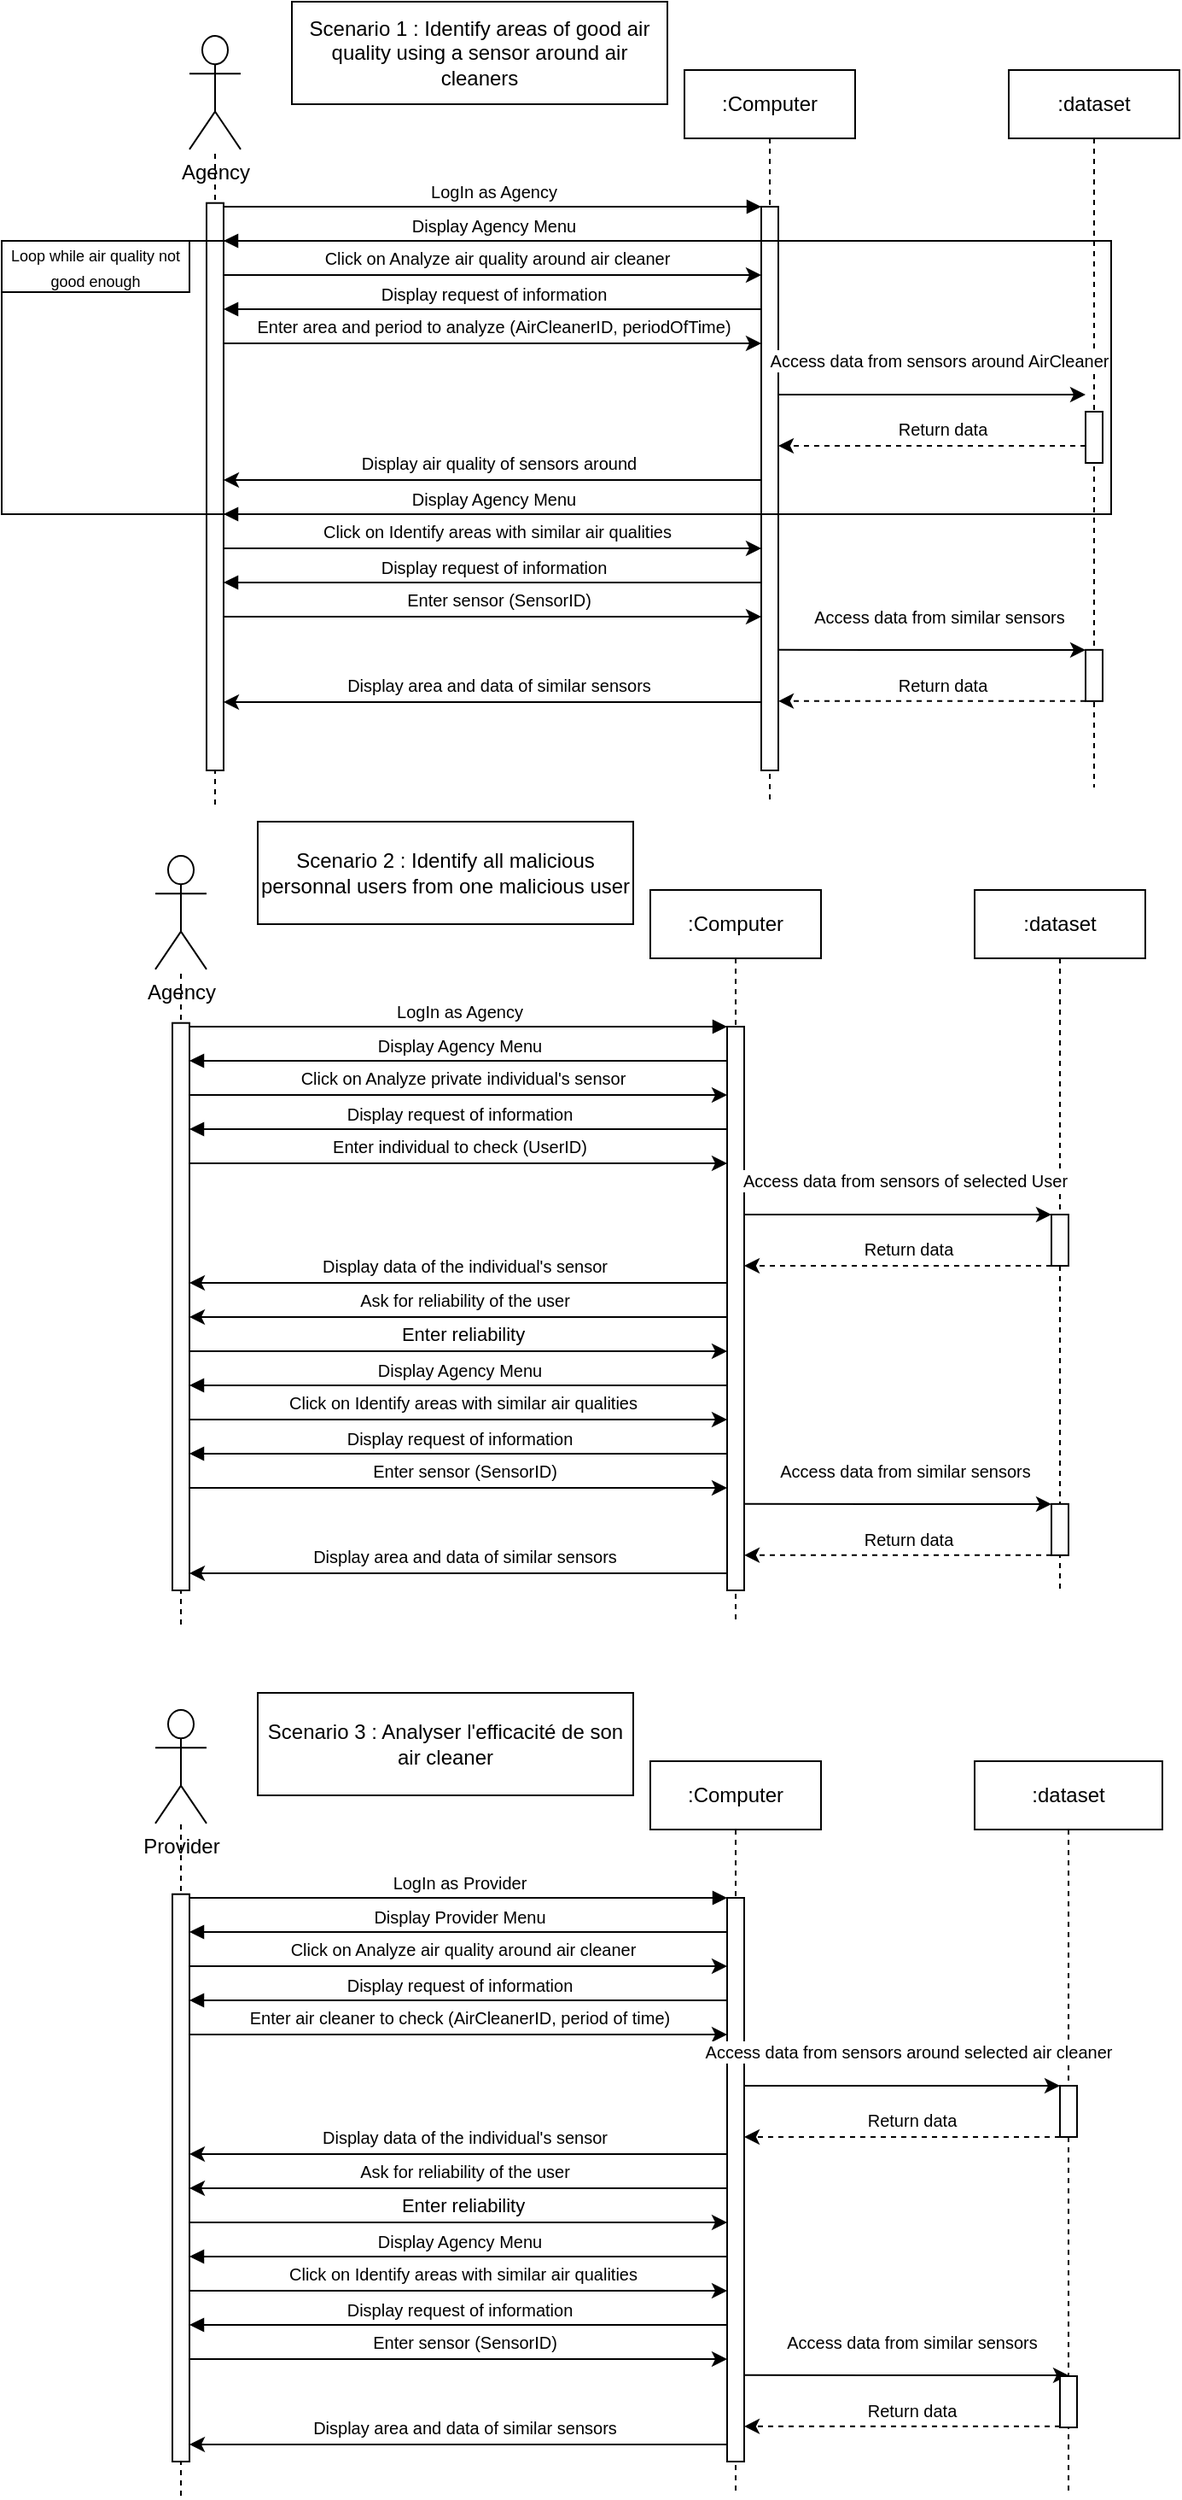 <mxfile version="24.3.1" type="github">
  <diagram name="Page-1" id="2YBvvXClWsGukQMizWep">
    <mxGraphModel dx="1912" dy="553" grid="1" gridSize="10" guides="1" tooltips="1" connect="1" arrows="1" fold="1" page="1" pageScale="1" pageWidth="850" pageHeight="1100" math="0" shadow="0">
      <root>
        <mxCell id="0" />
        <mxCell id="1" parent="0" />
        <mxCell id="aM9ryv3xv72pqoxQDRHE-5" value="&lt;div&gt;:Computer&lt;/div&gt;" style="shape=umlLifeline;perimeter=lifelinePerimeter;whiteSpace=wrap;html=1;container=0;dropTarget=0;collapsible=0;recursiveResize=0;outlineConnect=0;portConstraint=eastwest;newEdgeStyle={&quot;edgeStyle&quot;:&quot;elbowEdgeStyle&quot;,&quot;elbow&quot;:&quot;vertical&quot;,&quot;curved&quot;:0,&quot;rounded&quot;:0};" parent="1" vertex="1">
          <mxGeometry x="220" y="40" width="100" height="430" as="geometry" />
        </mxCell>
        <mxCell id="aM9ryv3xv72pqoxQDRHE-6" value="" style="html=1;points=[];perimeter=orthogonalPerimeter;outlineConnect=0;targetShapes=umlLifeline;portConstraint=eastwest;newEdgeStyle={&quot;edgeStyle&quot;:&quot;elbowEdgeStyle&quot;,&quot;elbow&quot;:&quot;vertical&quot;,&quot;curved&quot;:0,&quot;rounded&quot;:0};" parent="aM9ryv3xv72pqoxQDRHE-5" vertex="1">
          <mxGeometry x="45" y="80" width="10" height="330" as="geometry" />
        </mxCell>
        <mxCell id="aM9ryv3xv72pqoxQDRHE-7" value="&lt;font style=&quot;font-size: 10px;&quot;&gt;LogIn as Agency&lt;/font&gt;" style="html=1;verticalAlign=bottom;endArrow=block;edgeStyle=elbowEdgeStyle;elbow=vertical;curved=0;rounded=0;" parent="1" source="aM9ryv3xv72pqoxQDRHE-2" target="aM9ryv3xv72pqoxQDRHE-6" edge="1">
          <mxGeometry relative="1" as="geometry">
            <mxPoint x="195" y="130" as="sourcePoint" />
            <Array as="points">
              <mxPoint x="180" y="120" />
            </Array>
          </mxGeometry>
        </mxCell>
        <mxCell id="aM9ryv3xv72pqoxQDRHE-9" value="&lt;font style=&quot;font-size: 10px;&quot;&gt;Display Agency Menu&lt;/font&gt;" style="html=1;verticalAlign=bottom;endArrow=block;edgeStyle=elbowEdgeStyle;elbow=vertical;curved=0;rounded=0;" parent="1" source="aM9ryv3xv72pqoxQDRHE-6" target="aM9ryv3xv72pqoxQDRHE-2" edge="1">
          <mxGeometry relative="1" as="geometry">
            <mxPoint x="175" y="160" as="sourcePoint" />
            <Array as="points">
              <mxPoint x="60" y="140" />
              <mxPoint x="190" y="160" />
            </Array>
            <mxPoint x="-40" y="160.0" as="targetPoint" />
          </mxGeometry>
        </mxCell>
        <mxCell id="IGTpVywdScjhedYOJICQ-6" value="" style="endArrow=none;dashed=1;html=1;rounded=0;" edge="1" parent="1" target="IGTpVywdScjhedYOJICQ-1">
          <mxGeometry width="50" height="50" relative="1" as="geometry">
            <mxPoint x="-55" y="470" as="sourcePoint" />
            <mxPoint x="-60" y="100" as="targetPoint" />
          </mxGeometry>
        </mxCell>
        <mxCell id="IGTpVywdScjhedYOJICQ-5" value="" style="group" vertex="1" connectable="0" parent="1">
          <mxGeometry x="-70" width="540" height="450" as="geometry" />
        </mxCell>
        <mxCell id="IGTpVywdScjhedYOJICQ-1" value="&lt;div&gt;Agency&lt;/div&gt;&lt;div&gt;&lt;br&gt;&lt;/div&gt;" style="shape=umlActor;verticalLabelPosition=bottom;verticalAlign=top;html=1;outlineConnect=0;" vertex="1" parent="IGTpVywdScjhedYOJICQ-5">
          <mxGeometry y="20" width="30" height="66.43" as="geometry" />
        </mxCell>
        <mxCell id="aM9ryv3xv72pqoxQDRHE-2" value="" style="html=1;points=[];perimeter=orthogonalPerimeter;outlineConnect=0;targetShapes=umlLifeline;portConstraint=eastwest;newEdgeStyle={&quot;edgeStyle&quot;:&quot;elbowEdgeStyle&quot;,&quot;elbow&quot;:&quot;vertical&quot;,&quot;curved&quot;:0,&quot;rounded&quot;:0};" parent="IGTpVywdScjhedYOJICQ-5" vertex="1">
          <mxGeometry x="10" y="117.857" width="10" height="332.143" as="geometry" />
        </mxCell>
        <mxCell id="IGTpVywdScjhedYOJICQ-55" value="" style="rounded=0;whiteSpace=wrap;html=1;fillColor=none;" vertex="1" parent="IGTpVywdScjhedYOJICQ-5">
          <mxGeometry x="-110" y="140" width="650" height="160" as="geometry" />
        </mxCell>
        <mxCell id="IGTpVywdScjhedYOJICQ-8" style="edgeStyle=elbowEdgeStyle;rounded=0;orthogonalLoop=1;jettySize=auto;html=1;elbow=vertical;curved=0;" edge="1" parent="1">
          <mxGeometry relative="1" as="geometry">
            <mxPoint x="-50" y="160.0" as="sourcePoint" />
            <mxPoint x="265" y="160.0" as="targetPoint" />
          </mxGeometry>
        </mxCell>
        <mxCell id="IGTpVywdScjhedYOJICQ-9" value="&lt;font style=&quot;font-size: 10px;&quot;&gt;Click on Analyze air quality around air cleaner&lt;/font&gt;" style="edgeLabel;html=1;align=center;verticalAlign=middle;resizable=0;points=[];" vertex="1" connectable="0" parent="IGTpVywdScjhedYOJICQ-8">
          <mxGeometry x="0.154" y="2" relative="1" as="geometry">
            <mxPoint x="-22" y="-8" as="offset" />
          </mxGeometry>
        </mxCell>
        <mxCell id="IGTpVywdScjhedYOJICQ-14" style="edgeStyle=elbowEdgeStyle;rounded=0;orthogonalLoop=1;jettySize=auto;html=1;elbow=vertical;curved=0;" edge="1" parent="1" source="aM9ryv3xv72pqoxQDRHE-2" target="aM9ryv3xv72pqoxQDRHE-6">
          <mxGeometry relative="1" as="geometry">
            <mxPoint x="260" y="200" as="targetPoint" />
            <Array as="points">
              <mxPoint x="160" y="200" />
              <mxPoint x="110" y="220" />
              <mxPoint x="160" y="200" />
              <mxPoint x="110" y="200" />
            </Array>
          </mxGeometry>
        </mxCell>
        <mxCell id="IGTpVywdScjhedYOJICQ-15" value="&lt;font style=&quot;font-size: 10px;&quot;&gt;Enter area and period to analyze (AirCleanerID, periodOfTime)&lt;br&gt;&lt;/font&gt;" style="edgeLabel;html=1;align=center;verticalAlign=middle;resizable=0;points=[];" vertex="1" connectable="0" parent="IGTpVywdScjhedYOJICQ-14">
          <mxGeometry x="0.084" relative="1" as="geometry">
            <mxPoint x="-13" y="-10" as="offset" />
          </mxGeometry>
        </mxCell>
        <mxCell id="IGTpVywdScjhedYOJICQ-18" style="edgeStyle=elbowEdgeStyle;rounded=0;orthogonalLoop=1;jettySize=auto;html=1;elbow=vertical;curved=0;" edge="1" parent="1">
          <mxGeometry relative="1" as="geometry">
            <mxPoint x="265" y="280.003" as="sourcePoint" />
            <mxPoint x="-50" y="280.003" as="targetPoint" />
          </mxGeometry>
        </mxCell>
        <mxCell id="IGTpVywdScjhedYOJICQ-19" value="&lt;font style=&quot;font-size: 10px;&quot;&gt;Display air quality of sensors around &lt;/font&gt;" style="edgeLabel;html=1;align=center;verticalAlign=middle;resizable=0;points=[];" vertex="1" connectable="0" parent="IGTpVywdScjhedYOJICQ-18">
          <mxGeometry x="-0.113" y="-2" relative="1" as="geometry">
            <mxPoint x="-15" y="-8" as="offset" />
          </mxGeometry>
        </mxCell>
        <mxCell id="IGTpVywdScjhedYOJICQ-22" value="Scenario 1 : Identify areas of good air quality using a sensor around air cleaners" style="rounded=0;whiteSpace=wrap;html=1;" vertex="1" parent="1">
          <mxGeometry x="-10" width="220" height="60" as="geometry" />
        </mxCell>
        <mxCell id="IGTpVywdScjhedYOJICQ-23" style="edgeStyle=elbowEdgeStyle;rounded=0;orthogonalLoop=1;jettySize=auto;html=1;elbow=vertical;curved=0;" edge="1" parent="1">
          <mxGeometry relative="1" as="geometry">
            <mxPoint x="-50" y="360" as="sourcePoint" />
            <mxPoint x="265" y="360" as="targetPoint" />
            <Array as="points">
              <mxPoint x="160" y="360" />
              <mxPoint x="140" y="330" />
            </Array>
          </mxGeometry>
        </mxCell>
        <mxCell id="IGTpVywdScjhedYOJICQ-37" value="&lt;font style=&quot;font-size: 10px;&quot;&gt;Enter sensor (SensorID)&lt;/font&gt;" style="edgeLabel;html=1;align=center;verticalAlign=middle;resizable=0;points=[];" vertex="1" connectable="0" parent="IGTpVywdScjhedYOJICQ-23">
          <mxGeometry x="0.019" y="1" relative="1" as="geometry">
            <mxPoint y="-9" as="offset" />
          </mxGeometry>
        </mxCell>
        <mxCell id="IGTpVywdScjhedYOJICQ-28" value="&lt;div&gt;:dataset&lt;/div&gt;" style="shape=umlLifeline;perimeter=lifelinePerimeter;whiteSpace=wrap;html=1;container=0;dropTarget=0;collapsible=0;recursiveResize=0;outlineConnect=0;portConstraint=eastwest;newEdgeStyle={&quot;edgeStyle&quot;:&quot;elbowEdgeStyle&quot;,&quot;elbow&quot;:&quot;vertical&quot;,&quot;curved&quot;:0,&quot;rounded&quot;:0};" vertex="1" parent="1">
          <mxGeometry x="410" y="40" width="100" height="420" as="geometry" />
        </mxCell>
        <mxCell id="IGTpVywdScjhedYOJICQ-29" value="" style="html=1;points=[];perimeter=orthogonalPerimeter;outlineConnect=0;targetShapes=umlLifeline;portConstraint=eastwest;newEdgeStyle={&quot;edgeStyle&quot;:&quot;elbowEdgeStyle&quot;,&quot;elbow&quot;:&quot;vertical&quot;,&quot;curved&quot;:0,&quot;rounded&quot;:0};" vertex="1" parent="IGTpVywdScjhedYOJICQ-28">
          <mxGeometry x="45" y="200" width="10" height="30" as="geometry" />
        </mxCell>
        <mxCell id="IGTpVywdScjhedYOJICQ-40" value="" style="html=1;points=[];perimeter=orthogonalPerimeter;outlineConnect=0;targetShapes=umlLifeline;portConstraint=eastwest;newEdgeStyle={&quot;edgeStyle&quot;:&quot;elbowEdgeStyle&quot;,&quot;elbow&quot;:&quot;vertical&quot;,&quot;curved&quot;:0,&quot;rounded&quot;:0};" vertex="1" parent="IGTpVywdScjhedYOJICQ-28">
          <mxGeometry x="45" y="339.43" width="10" height="30" as="geometry" />
        </mxCell>
        <mxCell id="IGTpVywdScjhedYOJICQ-45" style="edgeStyle=elbowEdgeStyle;rounded=0;orthogonalLoop=1;jettySize=auto;html=1;elbow=vertical;curved=0;" edge="1" parent="IGTpVywdScjhedYOJICQ-28">
          <mxGeometry relative="1" as="geometry">
            <mxPoint x="-135" y="339.433" as="sourcePoint" />
            <mxPoint x="45" y="339.433" as="targetPoint" />
          </mxGeometry>
        </mxCell>
        <mxCell id="IGTpVywdScjhedYOJICQ-46" value="&lt;div&gt;&lt;font style=&quot;font-size: 10px;&quot;&gt;Access data from similar sensors&lt;/font&gt;&lt;/div&gt;" style="edgeLabel;html=1;align=center;verticalAlign=middle;resizable=0;points=[];" vertex="1" connectable="0" parent="IGTpVywdScjhedYOJICQ-45">
          <mxGeometry x="-0.267" relative="1" as="geometry">
            <mxPoint x="28" y="-20" as="offset" />
          </mxGeometry>
        </mxCell>
        <mxCell id="IGTpVywdScjhedYOJICQ-47" style="edgeStyle=elbowEdgeStyle;rounded=0;orthogonalLoop=1;jettySize=auto;html=1;elbow=vertical;curved=0;dashed=1;" edge="1" parent="IGTpVywdScjhedYOJICQ-28" source="IGTpVywdScjhedYOJICQ-40">
          <mxGeometry relative="1" as="geometry">
            <mxPoint x="35" y="369.466" as="sourcePoint" />
            <mxPoint x="-135" y="369.43" as="targetPoint" />
            <Array as="points">
              <mxPoint x="-80" y="369.43" />
            </Array>
          </mxGeometry>
        </mxCell>
        <mxCell id="IGTpVywdScjhedYOJICQ-48" value="&lt;font style=&quot;font-size: 10px;&quot;&gt;Return data&lt;/font&gt;" style="edgeLabel;html=1;align=center;verticalAlign=middle;resizable=0;points=[];" vertex="1" connectable="0" parent="IGTpVywdScjhedYOJICQ-47">
          <mxGeometry x="-0.181" y="2" relative="1" as="geometry">
            <mxPoint x="-11" y="-12" as="offset" />
          </mxGeometry>
        </mxCell>
        <mxCell id="IGTpVywdScjhedYOJICQ-30" style="edgeStyle=elbowEdgeStyle;rounded=0;orthogonalLoop=1;jettySize=auto;html=1;elbow=vertical;curved=0;" edge="1" parent="1">
          <mxGeometry relative="1" as="geometry">
            <mxPoint x="275.0" y="230" as="sourcePoint" />
            <mxPoint x="455" y="230" as="targetPoint" />
          </mxGeometry>
        </mxCell>
        <mxCell id="IGTpVywdScjhedYOJICQ-31" value="&lt;font style=&quot;font-size: 10px;&quot;&gt;Access data from sensors around AirCleaner&lt;/font&gt;" style="edgeLabel;html=1;align=center;verticalAlign=middle;resizable=0;points=[];" vertex="1" connectable="0" parent="IGTpVywdScjhedYOJICQ-30">
          <mxGeometry x="-0.267" relative="1" as="geometry">
            <mxPoint x="28" y="-20" as="offset" />
          </mxGeometry>
        </mxCell>
        <mxCell id="IGTpVywdScjhedYOJICQ-32" style="edgeStyle=elbowEdgeStyle;rounded=0;orthogonalLoop=1;jettySize=auto;html=1;elbow=vertical;curved=0;dashed=1;" edge="1" parent="1">
          <mxGeometry relative="1" as="geometry">
            <mxPoint x="455" y="259.997" as="sourcePoint" />
            <mxPoint x="275" y="259.997" as="targetPoint" />
          </mxGeometry>
        </mxCell>
        <mxCell id="IGTpVywdScjhedYOJICQ-33" value="&lt;font style=&quot;font-size: 10px;&quot;&gt;Return data&lt;/font&gt;" style="edgeLabel;html=1;align=center;verticalAlign=middle;resizable=0;points=[];" vertex="1" connectable="0" parent="IGTpVywdScjhedYOJICQ-32">
          <mxGeometry x="-0.181" y="2" relative="1" as="geometry">
            <mxPoint x="-11" y="-12" as="offset" />
          </mxGeometry>
        </mxCell>
        <mxCell id="IGTpVywdScjhedYOJICQ-34" value="&lt;font style=&quot;font-size: 10px;&quot;&gt;Display Agency Menu&lt;/font&gt;" style="html=1;verticalAlign=bottom;endArrow=block;edgeStyle=elbowEdgeStyle;elbow=vertical;curved=0;rounded=0;" edge="1" parent="1">
          <mxGeometry relative="1" as="geometry">
            <mxPoint x="265" y="300" as="sourcePoint" />
            <Array as="points">
              <mxPoint x="60" y="300" />
              <mxPoint x="190" y="320" />
            </Array>
            <mxPoint x="-50" y="300" as="targetPoint" />
          </mxGeometry>
        </mxCell>
        <mxCell id="IGTpVywdScjhedYOJICQ-35" style="edgeStyle=elbowEdgeStyle;rounded=0;orthogonalLoop=1;jettySize=auto;html=1;elbow=vertical;curved=0;" edge="1" parent="1">
          <mxGeometry relative="1" as="geometry">
            <mxPoint x="-50" y="320.0" as="sourcePoint" />
            <mxPoint x="265" y="320.0" as="targetPoint" />
          </mxGeometry>
        </mxCell>
        <mxCell id="IGTpVywdScjhedYOJICQ-36" value="&lt;font style=&quot;font-size: 10px;&quot;&gt;Click on Identify areas with similar air qualities&lt;br&gt;&lt;/font&gt;" style="edgeLabel;html=1;align=center;verticalAlign=middle;resizable=0;points=[];" vertex="1" connectable="0" parent="IGTpVywdScjhedYOJICQ-35">
          <mxGeometry x="0.154" y="2" relative="1" as="geometry">
            <mxPoint x="-22" y="-8" as="offset" />
          </mxGeometry>
        </mxCell>
        <mxCell id="IGTpVywdScjhedYOJICQ-38" value="&lt;font style=&quot;font-size: 10px;&quot;&gt;Display request of information&lt;br&gt;&lt;/font&gt;" style="html=1;verticalAlign=bottom;endArrow=block;edgeStyle=elbowEdgeStyle;elbow=vertical;curved=0;rounded=0;" edge="1" parent="1">
          <mxGeometry relative="1" as="geometry">
            <mxPoint x="265" y="340" as="sourcePoint" />
            <Array as="points">
              <mxPoint x="60" y="340" />
              <mxPoint x="190" y="360" />
            </Array>
            <mxPoint x="-50" y="340" as="targetPoint" />
          </mxGeometry>
        </mxCell>
        <mxCell id="IGTpVywdScjhedYOJICQ-39" value="&lt;font style=&quot;font-size: 10px;&quot;&gt;Display request of information&lt;br&gt;&lt;/font&gt;" style="html=1;verticalAlign=bottom;endArrow=block;edgeStyle=elbowEdgeStyle;elbow=vertical;curved=0;rounded=0;" edge="1" parent="1">
          <mxGeometry relative="1" as="geometry">
            <mxPoint x="265" y="180" as="sourcePoint" />
            <Array as="points">
              <mxPoint x="60" y="180" />
              <mxPoint x="190" y="200" />
            </Array>
            <mxPoint x="-50" y="180" as="targetPoint" />
          </mxGeometry>
        </mxCell>
        <mxCell id="IGTpVywdScjhedYOJICQ-50" style="edgeStyle=elbowEdgeStyle;rounded=0;orthogonalLoop=1;jettySize=auto;html=1;elbow=vertical;curved=0;" edge="1" parent="1">
          <mxGeometry relative="1" as="geometry">
            <mxPoint x="265" y="410.003" as="sourcePoint" />
            <mxPoint x="-50" y="410.003" as="targetPoint" />
          </mxGeometry>
        </mxCell>
        <mxCell id="IGTpVywdScjhedYOJICQ-51" value="&lt;font style=&quot;font-size: 10px;&quot;&gt;Display area and data of similar sensors &lt;/font&gt;" style="edgeLabel;html=1;align=center;verticalAlign=middle;resizable=0;points=[];" vertex="1" connectable="0" parent="IGTpVywdScjhedYOJICQ-50">
          <mxGeometry x="-0.113" y="-2" relative="1" as="geometry">
            <mxPoint x="-15" y="-8" as="offset" />
          </mxGeometry>
        </mxCell>
        <mxCell id="IGTpVywdScjhedYOJICQ-57" value="&lt;font style=&quot;font-size: 9px;&quot;&gt;Loop while air quality not good enough&lt;/font&gt;" style="rounded=0;whiteSpace=wrap;html=1;" vertex="1" parent="1">
          <mxGeometry x="-180" y="140" width="110" height="30" as="geometry" />
        </mxCell>
        <mxCell id="IGTpVywdScjhedYOJICQ-58" value="&lt;div&gt;:Computer&lt;/div&gt;" style="shape=umlLifeline;perimeter=lifelinePerimeter;whiteSpace=wrap;html=1;container=0;dropTarget=0;collapsible=0;recursiveResize=0;outlineConnect=0;portConstraint=eastwest;newEdgeStyle={&quot;edgeStyle&quot;:&quot;elbowEdgeStyle&quot;,&quot;elbow&quot;:&quot;vertical&quot;,&quot;curved&quot;:0,&quot;rounded&quot;:0};" vertex="1" parent="1">
          <mxGeometry x="200" y="520" width="100" height="430" as="geometry" />
        </mxCell>
        <mxCell id="IGTpVywdScjhedYOJICQ-59" value="" style="html=1;points=[];perimeter=orthogonalPerimeter;outlineConnect=0;targetShapes=umlLifeline;portConstraint=eastwest;newEdgeStyle={&quot;edgeStyle&quot;:&quot;elbowEdgeStyle&quot;,&quot;elbow&quot;:&quot;vertical&quot;,&quot;curved&quot;:0,&quot;rounded&quot;:0};" vertex="1" parent="IGTpVywdScjhedYOJICQ-58">
          <mxGeometry x="45" y="80" width="10" height="330" as="geometry" />
        </mxCell>
        <mxCell id="IGTpVywdScjhedYOJICQ-60" value="&lt;font style=&quot;font-size: 10px;&quot;&gt;LogIn as Agency&lt;/font&gt;" style="html=1;verticalAlign=bottom;endArrow=block;edgeStyle=elbowEdgeStyle;elbow=vertical;curved=0;rounded=0;" edge="1" parent="1" source="IGTpVywdScjhedYOJICQ-65" target="IGTpVywdScjhedYOJICQ-59">
          <mxGeometry relative="1" as="geometry">
            <mxPoint x="175" y="610" as="sourcePoint" />
            <Array as="points">
              <mxPoint x="160" y="600" />
            </Array>
          </mxGeometry>
        </mxCell>
        <mxCell id="IGTpVywdScjhedYOJICQ-61" value="&lt;font style=&quot;font-size: 10px;&quot;&gt;Display Agency Menu&lt;/font&gt;" style="html=1;verticalAlign=bottom;endArrow=block;edgeStyle=elbowEdgeStyle;elbow=vertical;curved=0;rounded=0;" edge="1" parent="1" source="IGTpVywdScjhedYOJICQ-59" target="IGTpVywdScjhedYOJICQ-65">
          <mxGeometry relative="1" as="geometry">
            <mxPoint x="155" y="640" as="sourcePoint" />
            <Array as="points">
              <mxPoint x="40" y="620" />
              <mxPoint x="170" y="640" />
            </Array>
            <mxPoint x="-60" y="640" as="targetPoint" />
          </mxGeometry>
        </mxCell>
        <mxCell id="IGTpVywdScjhedYOJICQ-62" value="" style="endArrow=none;dashed=1;html=1;rounded=0;" edge="1" parent="1" target="IGTpVywdScjhedYOJICQ-64">
          <mxGeometry width="50" height="50" relative="1" as="geometry">
            <mxPoint x="-75" y="950" as="sourcePoint" />
            <mxPoint x="-80" y="580" as="targetPoint" />
          </mxGeometry>
        </mxCell>
        <mxCell id="IGTpVywdScjhedYOJICQ-63" value="" style="group" vertex="1" connectable="0" parent="1">
          <mxGeometry x="-90" y="480" width="540" height="450" as="geometry" />
        </mxCell>
        <mxCell id="IGTpVywdScjhedYOJICQ-64" value="&lt;div&gt;Agency&lt;/div&gt;&lt;div&gt;&lt;br&gt;&lt;/div&gt;" style="shape=umlActor;verticalLabelPosition=bottom;verticalAlign=top;html=1;outlineConnect=0;" vertex="1" parent="IGTpVywdScjhedYOJICQ-63">
          <mxGeometry y="20" width="30" height="66.43" as="geometry" />
        </mxCell>
        <mxCell id="IGTpVywdScjhedYOJICQ-65" value="" style="html=1;points=[];perimeter=orthogonalPerimeter;outlineConnect=0;targetShapes=umlLifeline;portConstraint=eastwest;newEdgeStyle={&quot;edgeStyle&quot;:&quot;elbowEdgeStyle&quot;,&quot;elbow&quot;:&quot;vertical&quot;,&quot;curved&quot;:0,&quot;rounded&quot;:0};" vertex="1" parent="IGTpVywdScjhedYOJICQ-63">
          <mxGeometry x="10" y="117.857" width="10" height="332.143" as="geometry" />
        </mxCell>
        <mxCell id="IGTpVywdScjhedYOJICQ-74" style="edgeStyle=elbowEdgeStyle;rounded=0;orthogonalLoop=1;jettySize=auto;html=1;elbow=vertical;curved=0;" edge="1" parent="IGTpVywdScjhedYOJICQ-63">
          <mxGeometry relative="1" as="geometry">
            <mxPoint x="20" y="390" as="sourcePoint" />
            <mxPoint x="335" y="390" as="targetPoint" />
            <Array as="points">
              <mxPoint x="230" y="390" />
              <mxPoint x="210" y="360" />
            </Array>
          </mxGeometry>
        </mxCell>
        <mxCell id="IGTpVywdScjhedYOJICQ-75" value="&lt;font style=&quot;font-size: 10px;&quot;&gt;Enter sensor (SensorID)&lt;/font&gt;" style="edgeLabel;html=1;align=center;verticalAlign=middle;resizable=0;points=[];" vertex="1" connectable="0" parent="IGTpVywdScjhedYOJICQ-74">
          <mxGeometry x="0.019" y="1" relative="1" as="geometry">
            <mxPoint y="-9" as="offset" />
          </mxGeometry>
        </mxCell>
        <mxCell id="IGTpVywdScjhedYOJICQ-79" style="edgeStyle=elbowEdgeStyle;rounded=0;orthogonalLoop=1;jettySize=auto;html=1;elbow=vertical;curved=0;" edge="1" parent="IGTpVywdScjhedYOJICQ-63">
          <mxGeometry relative="1" as="geometry">
            <mxPoint x="345" y="399.433" as="sourcePoint" />
            <mxPoint x="525" y="399.433" as="targetPoint" />
          </mxGeometry>
        </mxCell>
        <mxCell id="IGTpVywdScjhedYOJICQ-80" value="&lt;div&gt;&lt;font style=&quot;font-size: 10px;&quot;&gt;Access data from similar sensors&lt;/font&gt;&lt;/div&gt;" style="edgeLabel;html=1;align=center;verticalAlign=middle;resizable=0;points=[];" vertex="1" connectable="0" parent="IGTpVywdScjhedYOJICQ-79">
          <mxGeometry x="-0.267" relative="1" as="geometry">
            <mxPoint x="28" y="-20" as="offset" />
          </mxGeometry>
        </mxCell>
        <mxCell id="IGTpVywdScjhedYOJICQ-81" style="edgeStyle=elbowEdgeStyle;rounded=0;orthogonalLoop=1;jettySize=auto;html=1;elbow=vertical;curved=0;dashed=1;" edge="1" parent="IGTpVywdScjhedYOJICQ-63" source="IGTpVywdScjhedYOJICQ-78">
          <mxGeometry relative="1" as="geometry">
            <mxPoint x="515" y="429.466" as="sourcePoint" />
            <mxPoint x="345" y="429.43" as="targetPoint" />
            <Array as="points">
              <mxPoint x="400" y="429.43" />
            </Array>
          </mxGeometry>
        </mxCell>
        <mxCell id="IGTpVywdScjhedYOJICQ-82" value="&lt;font style=&quot;font-size: 10px;&quot;&gt;Return data&lt;/font&gt;" style="edgeLabel;html=1;align=center;verticalAlign=middle;resizable=0;points=[];" vertex="1" connectable="0" parent="IGTpVywdScjhedYOJICQ-81">
          <mxGeometry x="-0.181" y="2" relative="1" as="geometry">
            <mxPoint x="-11" y="-12" as="offset" />
          </mxGeometry>
        </mxCell>
        <mxCell id="IGTpVywdScjhedYOJICQ-87" value="&lt;font style=&quot;font-size: 10px;&quot;&gt;Display Agency Menu&lt;/font&gt;" style="html=1;verticalAlign=bottom;endArrow=block;edgeStyle=elbowEdgeStyle;elbow=vertical;curved=0;rounded=0;" edge="1" parent="IGTpVywdScjhedYOJICQ-63">
          <mxGeometry relative="1" as="geometry">
            <mxPoint x="335" y="330" as="sourcePoint" />
            <Array as="points">
              <mxPoint x="130" y="330" />
              <mxPoint x="260" y="350" />
            </Array>
            <mxPoint x="20" y="330" as="targetPoint" />
          </mxGeometry>
        </mxCell>
        <mxCell id="IGTpVywdScjhedYOJICQ-88" style="edgeStyle=elbowEdgeStyle;rounded=0;orthogonalLoop=1;jettySize=auto;html=1;elbow=vertical;curved=0;" edge="1" parent="IGTpVywdScjhedYOJICQ-63">
          <mxGeometry relative="1" as="geometry">
            <mxPoint x="20" y="350.0" as="sourcePoint" />
            <mxPoint x="335" y="350.0" as="targetPoint" />
          </mxGeometry>
        </mxCell>
        <mxCell id="IGTpVywdScjhedYOJICQ-89" value="&lt;font style=&quot;font-size: 10px;&quot;&gt;Click on Identify areas with similar air qualities&lt;br&gt;&lt;/font&gt;" style="edgeLabel;html=1;align=center;verticalAlign=middle;resizable=0;points=[];" vertex="1" connectable="0" parent="IGTpVywdScjhedYOJICQ-88">
          <mxGeometry x="0.154" y="2" relative="1" as="geometry">
            <mxPoint x="-22" y="-8" as="offset" />
          </mxGeometry>
        </mxCell>
        <mxCell id="IGTpVywdScjhedYOJICQ-90" value="&lt;font style=&quot;font-size: 10px;&quot;&gt;Display request of information&lt;br&gt;&lt;/font&gt;" style="html=1;verticalAlign=bottom;endArrow=block;edgeStyle=elbowEdgeStyle;elbow=vertical;curved=0;rounded=0;" edge="1" parent="IGTpVywdScjhedYOJICQ-63">
          <mxGeometry relative="1" as="geometry">
            <mxPoint x="335" y="370" as="sourcePoint" />
            <Array as="points">
              <mxPoint x="130" y="370" />
              <mxPoint x="260" y="390" />
            </Array>
            <mxPoint x="20" y="370" as="targetPoint" />
          </mxGeometry>
        </mxCell>
        <mxCell id="IGTpVywdScjhedYOJICQ-92" style="edgeStyle=elbowEdgeStyle;rounded=0;orthogonalLoop=1;jettySize=auto;html=1;elbow=vertical;curved=0;" edge="1" parent="IGTpVywdScjhedYOJICQ-63">
          <mxGeometry relative="1" as="geometry">
            <mxPoint x="335" y="440.003" as="sourcePoint" />
            <mxPoint x="20" y="440.003" as="targetPoint" />
          </mxGeometry>
        </mxCell>
        <mxCell id="IGTpVywdScjhedYOJICQ-93" value="&lt;font style=&quot;font-size: 10px;&quot;&gt;Display area and data of similar sensors &lt;/font&gt;" style="edgeLabel;html=1;align=center;verticalAlign=middle;resizable=0;points=[];" vertex="1" connectable="0" parent="IGTpVywdScjhedYOJICQ-92">
          <mxGeometry x="-0.113" y="-2" relative="1" as="geometry">
            <mxPoint x="-15" y="-8" as="offset" />
          </mxGeometry>
        </mxCell>
        <mxCell id="IGTpVywdScjhedYOJICQ-71" style="edgeStyle=elbowEdgeStyle;rounded=0;orthogonalLoop=1;jettySize=auto;html=1;elbow=vertical;curved=0;" edge="1" parent="IGTpVywdScjhedYOJICQ-63">
          <mxGeometry relative="1" as="geometry">
            <mxPoint x="335" y="270.003" as="sourcePoint" />
            <mxPoint x="20" y="270.003" as="targetPoint" />
          </mxGeometry>
        </mxCell>
        <mxCell id="IGTpVywdScjhedYOJICQ-72" value="&lt;font style=&quot;font-size: 10px;&quot;&gt;Display data of the individual&#39;s sensor &lt;/font&gt;" style="edgeLabel;html=1;align=center;verticalAlign=middle;resizable=0;points=[];" vertex="1" connectable="0" parent="IGTpVywdScjhedYOJICQ-71">
          <mxGeometry x="-0.113" y="-2" relative="1" as="geometry">
            <mxPoint x="-15" y="-8" as="offset" />
          </mxGeometry>
        </mxCell>
        <mxCell id="IGTpVywdScjhedYOJICQ-95" style="edgeStyle=elbowEdgeStyle;rounded=0;orthogonalLoop=1;jettySize=auto;html=1;elbow=vertical;curved=0;" edge="1" parent="IGTpVywdScjhedYOJICQ-63">
          <mxGeometry relative="1" as="geometry">
            <mxPoint x="335" y="290.003" as="sourcePoint" />
            <mxPoint x="20" y="290.003" as="targetPoint" />
          </mxGeometry>
        </mxCell>
        <mxCell id="IGTpVywdScjhedYOJICQ-96" value="&lt;font style=&quot;font-size: 10px;&quot;&gt;Ask for reliability of the user&lt;/font&gt;" style="edgeLabel;html=1;align=center;verticalAlign=middle;resizable=0;points=[];" vertex="1" connectable="0" parent="IGTpVywdScjhedYOJICQ-95">
          <mxGeometry x="-0.113" y="-2" relative="1" as="geometry">
            <mxPoint x="-15" y="-8" as="offset" />
          </mxGeometry>
        </mxCell>
        <mxCell id="IGTpVywdScjhedYOJICQ-97" style="edgeStyle=elbowEdgeStyle;rounded=0;orthogonalLoop=1;jettySize=auto;html=1;elbow=vertical;curved=0;" edge="1" parent="IGTpVywdScjhedYOJICQ-63">
          <mxGeometry relative="1" as="geometry">
            <mxPoint x="20" y="310.0" as="sourcePoint" />
            <mxPoint x="335" y="310.0" as="targetPoint" />
          </mxGeometry>
        </mxCell>
        <mxCell id="IGTpVywdScjhedYOJICQ-98" value="Enter reliability" style="edgeLabel;html=1;align=center;verticalAlign=middle;resizable=0;points=[];" vertex="1" connectable="0" parent="IGTpVywdScjhedYOJICQ-97">
          <mxGeometry x="0.154" y="2" relative="1" as="geometry">
            <mxPoint x="-22" y="-8" as="offset" />
          </mxGeometry>
        </mxCell>
        <mxCell id="IGTpVywdScjhedYOJICQ-67" style="edgeStyle=elbowEdgeStyle;rounded=0;orthogonalLoop=1;jettySize=auto;html=1;elbow=vertical;curved=0;" edge="1" parent="1">
          <mxGeometry relative="1" as="geometry">
            <mxPoint x="-70" y="640.0" as="sourcePoint" />
            <mxPoint x="245" y="640.0" as="targetPoint" />
          </mxGeometry>
        </mxCell>
        <mxCell id="IGTpVywdScjhedYOJICQ-68" value="&lt;font style=&quot;font-size: 10px;&quot;&gt;Click on Analyze private individual&#39;s sensor&lt;br&gt;&lt;/font&gt;" style="edgeLabel;html=1;align=center;verticalAlign=middle;resizable=0;points=[];" vertex="1" connectable="0" parent="IGTpVywdScjhedYOJICQ-67">
          <mxGeometry x="0.154" y="2" relative="1" as="geometry">
            <mxPoint x="-22" y="-8" as="offset" />
          </mxGeometry>
        </mxCell>
        <mxCell id="IGTpVywdScjhedYOJICQ-69" style="edgeStyle=elbowEdgeStyle;rounded=0;orthogonalLoop=1;jettySize=auto;html=1;elbow=vertical;curved=0;" edge="1" parent="1" source="IGTpVywdScjhedYOJICQ-65" target="IGTpVywdScjhedYOJICQ-59">
          <mxGeometry relative="1" as="geometry">
            <mxPoint x="240" y="680" as="targetPoint" />
            <Array as="points">
              <mxPoint x="140" y="680" />
              <mxPoint x="90" y="700" />
              <mxPoint x="140" y="680" />
              <mxPoint x="90" y="680" />
            </Array>
          </mxGeometry>
        </mxCell>
        <mxCell id="IGTpVywdScjhedYOJICQ-70" value="&lt;font style=&quot;font-size: 10px;&quot;&gt;Enter individual to check (UserID)&lt;br&gt;&lt;/font&gt;" style="edgeLabel;html=1;align=center;verticalAlign=middle;resizable=0;points=[];" vertex="1" connectable="0" parent="IGTpVywdScjhedYOJICQ-69">
          <mxGeometry x="0.084" relative="1" as="geometry">
            <mxPoint x="-13" y="-10" as="offset" />
          </mxGeometry>
        </mxCell>
        <mxCell id="IGTpVywdScjhedYOJICQ-76" value="&lt;div&gt;:dataset&lt;/div&gt;" style="shape=umlLifeline;perimeter=lifelinePerimeter;whiteSpace=wrap;html=1;container=0;dropTarget=0;collapsible=0;recursiveResize=0;outlineConnect=0;portConstraint=eastwest;newEdgeStyle={&quot;edgeStyle&quot;:&quot;elbowEdgeStyle&quot;,&quot;elbow&quot;:&quot;vertical&quot;,&quot;curved&quot;:0,&quot;rounded&quot;:0};size=40;" vertex="1" parent="1">
          <mxGeometry x="390" y="520" width="100" height="410" as="geometry" />
        </mxCell>
        <mxCell id="IGTpVywdScjhedYOJICQ-78" value="" style="html=1;points=[];perimeter=orthogonalPerimeter;outlineConnect=0;targetShapes=umlLifeline;portConstraint=eastwest;newEdgeStyle={&quot;edgeStyle&quot;:&quot;elbowEdgeStyle&quot;,&quot;elbow&quot;:&quot;vertical&quot;,&quot;curved&quot;:0,&quot;rounded&quot;:0};" vertex="1" parent="IGTpVywdScjhedYOJICQ-76">
          <mxGeometry x="45" y="359.43" width="10" height="30" as="geometry" />
        </mxCell>
        <mxCell id="IGTpVywdScjhedYOJICQ-73" value="Scenario 2 : Identify all malicious personnal users from one malicious user" style="rounded=0;whiteSpace=wrap;html=1;" vertex="1" parent="1">
          <mxGeometry x="-30" y="480" width="220" height="60" as="geometry" />
        </mxCell>
        <mxCell id="IGTpVywdScjhedYOJICQ-83" style="edgeStyle=elbowEdgeStyle;rounded=0;orthogonalLoop=1;jettySize=auto;html=1;elbow=vertical;curved=0;" edge="1" parent="1">
          <mxGeometry relative="1" as="geometry">
            <mxPoint x="255.0" y="710" as="sourcePoint" />
            <mxPoint x="435" y="710" as="targetPoint" />
          </mxGeometry>
        </mxCell>
        <mxCell id="IGTpVywdScjhedYOJICQ-84" value="&lt;font style=&quot;font-size: 10px;&quot;&gt;Access data from sensors of selected User&lt;br&gt;&lt;/font&gt;" style="edgeLabel;html=1;align=center;verticalAlign=middle;resizable=0;points=[];" vertex="1" connectable="0" parent="IGTpVywdScjhedYOJICQ-83">
          <mxGeometry x="-0.267" relative="1" as="geometry">
            <mxPoint x="28" y="-20" as="offset" />
          </mxGeometry>
        </mxCell>
        <mxCell id="IGTpVywdScjhedYOJICQ-85" style="edgeStyle=elbowEdgeStyle;rounded=0;orthogonalLoop=1;jettySize=auto;html=1;elbow=vertical;curved=0;dashed=1;" edge="1" parent="1">
          <mxGeometry relative="1" as="geometry">
            <mxPoint x="435" y="739.997" as="sourcePoint" />
            <mxPoint x="255" y="739.997" as="targetPoint" />
          </mxGeometry>
        </mxCell>
        <mxCell id="IGTpVywdScjhedYOJICQ-86" value="&lt;font style=&quot;font-size: 10px;&quot;&gt;Return data&lt;/font&gt;" style="edgeLabel;html=1;align=center;verticalAlign=middle;resizable=0;points=[];" vertex="1" connectable="0" parent="IGTpVywdScjhedYOJICQ-85">
          <mxGeometry x="-0.181" y="2" relative="1" as="geometry">
            <mxPoint x="-11" y="-12" as="offset" />
          </mxGeometry>
        </mxCell>
        <mxCell id="IGTpVywdScjhedYOJICQ-91" value="&lt;font style=&quot;font-size: 10px;&quot;&gt;Display request of information&lt;br&gt;&lt;/font&gt;" style="html=1;verticalAlign=bottom;endArrow=block;edgeStyle=elbowEdgeStyle;elbow=vertical;curved=0;rounded=0;" edge="1" parent="1">
          <mxGeometry relative="1" as="geometry">
            <mxPoint x="245" y="660" as="sourcePoint" />
            <Array as="points">
              <mxPoint x="40" y="660" />
              <mxPoint x="170" y="680" />
            </Array>
            <mxPoint x="-70" y="660" as="targetPoint" />
          </mxGeometry>
        </mxCell>
        <mxCell id="IGTpVywdScjhedYOJICQ-146" value="&lt;div&gt;:Computer&lt;/div&gt;" style="shape=umlLifeline;perimeter=lifelinePerimeter;whiteSpace=wrap;html=1;container=0;dropTarget=0;collapsible=0;recursiveResize=0;outlineConnect=0;portConstraint=eastwest;newEdgeStyle={&quot;edgeStyle&quot;:&quot;elbowEdgeStyle&quot;,&quot;elbow&quot;:&quot;vertical&quot;,&quot;curved&quot;:0,&quot;rounded&quot;:0};" vertex="1" parent="1">
          <mxGeometry x="200" y="1030" width="100" height="430" as="geometry" />
        </mxCell>
        <mxCell id="IGTpVywdScjhedYOJICQ-147" value="" style="html=1;points=[];perimeter=orthogonalPerimeter;outlineConnect=0;targetShapes=umlLifeline;portConstraint=eastwest;newEdgeStyle={&quot;edgeStyle&quot;:&quot;elbowEdgeStyle&quot;,&quot;elbow&quot;:&quot;vertical&quot;,&quot;curved&quot;:0,&quot;rounded&quot;:0};" vertex="1" parent="IGTpVywdScjhedYOJICQ-146">
          <mxGeometry x="45" y="80" width="10" height="330" as="geometry" />
        </mxCell>
        <mxCell id="IGTpVywdScjhedYOJICQ-148" value="&lt;font style=&quot;font-size: 10px;&quot;&gt;LogIn as Provider&lt;br&gt;&lt;/font&gt;" style="html=1;verticalAlign=bottom;endArrow=block;edgeStyle=elbowEdgeStyle;elbow=vertical;curved=0;rounded=0;" edge="1" parent="1" source="IGTpVywdScjhedYOJICQ-153" target="IGTpVywdScjhedYOJICQ-147">
          <mxGeometry relative="1" as="geometry">
            <mxPoint x="175" y="1120" as="sourcePoint" />
            <Array as="points">
              <mxPoint x="160" y="1110" />
            </Array>
          </mxGeometry>
        </mxCell>
        <mxCell id="IGTpVywdScjhedYOJICQ-149" value="&lt;font style=&quot;font-size: 10px;&quot;&gt;Display Provider Menu&lt;/font&gt;" style="html=1;verticalAlign=bottom;endArrow=block;edgeStyle=elbowEdgeStyle;elbow=vertical;curved=0;rounded=0;" edge="1" parent="1" source="IGTpVywdScjhedYOJICQ-147" target="IGTpVywdScjhedYOJICQ-153">
          <mxGeometry relative="1" as="geometry">
            <mxPoint x="155" y="1150" as="sourcePoint" />
            <Array as="points">
              <mxPoint x="40" y="1130" />
              <mxPoint x="170" y="1150" />
            </Array>
            <mxPoint x="-60" y="1150" as="targetPoint" />
          </mxGeometry>
        </mxCell>
        <mxCell id="IGTpVywdScjhedYOJICQ-150" value="" style="endArrow=none;dashed=1;html=1;rounded=0;" edge="1" parent="1" target="IGTpVywdScjhedYOJICQ-152">
          <mxGeometry width="50" height="50" relative="1" as="geometry">
            <mxPoint x="-75" y="1460" as="sourcePoint" />
            <mxPoint x="-80" y="1090" as="targetPoint" />
          </mxGeometry>
        </mxCell>
        <mxCell id="IGTpVywdScjhedYOJICQ-151" value="" style="group" vertex="1" connectable="0" parent="1">
          <mxGeometry x="-90" y="990" width="540" height="450" as="geometry" />
        </mxCell>
        <mxCell id="IGTpVywdScjhedYOJICQ-152" value="&lt;div&gt;Provider&lt;/div&gt;&lt;div&gt;&lt;br&gt;&lt;/div&gt;" style="shape=umlActor;verticalLabelPosition=bottom;verticalAlign=top;html=1;outlineConnect=0;" vertex="1" parent="IGTpVywdScjhedYOJICQ-151">
          <mxGeometry y="10" width="30" height="66.43" as="geometry" />
        </mxCell>
        <mxCell id="IGTpVywdScjhedYOJICQ-153" value="" style="html=1;points=[];perimeter=orthogonalPerimeter;outlineConnect=0;targetShapes=umlLifeline;portConstraint=eastwest;newEdgeStyle={&quot;edgeStyle&quot;:&quot;elbowEdgeStyle&quot;,&quot;elbow&quot;:&quot;vertical&quot;,&quot;curved&quot;:0,&quot;rounded&quot;:0};" vertex="1" parent="IGTpVywdScjhedYOJICQ-151">
          <mxGeometry x="10" y="117.857" width="10" height="332.143" as="geometry" />
        </mxCell>
        <mxCell id="IGTpVywdScjhedYOJICQ-154" style="edgeStyle=elbowEdgeStyle;rounded=0;orthogonalLoop=1;jettySize=auto;html=1;elbow=vertical;curved=0;" edge="1" parent="IGTpVywdScjhedYOJICQ-151">
          <mxGeometry relative="1" as="geometry">
            <mxPoint x="20" y="390" as="sourcePoint" />
            <mxPoint x="335" y="390" as="targetPoint" />
            <Array as="points">
              <mxPoint x="230" y="390" />
              <mxPoint x="210" y="360" />
            </Array>
          </mxGeometry>
        </mxCell>
        <mxCell id="IGTpVywdScjhedYOJICQ-155" value="&lt;font style=&quot;font-size: 10px;&quot;&gt;Enter sensor (SensorID)&lt;/font&gt;" style="edgeLabel;html=1;align=center;verticalAlign=middle;resizable=0;points=[];" vertex="1" connectable="0" parent="IGTpVywdScjhedYOJICQ-154">
          <mxGeometry x="0.019" y="1" relative="1" as="geometry">
            <mxPoint y="-9" as="offset" />
          </mxGeometry>
        </mxCell>
        <mxCell id="IGTpVywdScjhedYOJICQ-157" style="edgeStyle=elbowEdgeStyle;rounded=0;orthogonalLoop=1;jettySize=auto;html=1;elbow=vertical;curved=0;" edge="1" parent="IGTpVywdScjhedYOJICQ-151" target="IGTpVywdScjhedYOJICQ-156">
          <mxGeometry relative="1" as="geometry">
            <mxPoint x="345" y="399.433" as="sourcePoint" />
            <mxPoint x="525" y="399.433" as="targetPoint" />
          </mxGeometry>
        </mxCell>
        <mxCell id="IGTpVywdScjhedYOJICQ-158" value="&lt;div&gt;&lt;font style=&quot;font-size: 10px;&quot;&gt;Access data from similar sensors&lt;/font&gt;&lt;/div&gt;" style="edgeLabel;html=1;align=center;verticalAlign=middle;resizable=0;points=[];" vertex="1" connectable="0" parent="IGTpVywdScjhedYOJICQ-157">
          <mxGeometry x="-0.267" relative="1" as="geometry">
            <mxPoint x="28" y="-20" as="offset" />
          </mxGeometry>
        </mxCell>
        <mxCell id="IGTpVywdScjhedYOJICQ-159" style="edgeStyle=elbowEdgeStyle;rounded=0;orthogonalLoop=1;jettySize=auto;html=1;elbow=vertical;curved=0;dashed=1;" edge="1" parent="IGTpVywdScjhedYOJICQ-151" source="IGTpVywdScjhedYOJICQ-156">
          <mxGeometry relative="1" as="geometry">
            <mxPoint x="515" y="429.466" as="sourcePoint" />
            <mxPoint x="345" y="429.43" as="targetPoint" />
            <Array as="points">
              <mxPoint x="400" y="429.43" />
            </Array>
          </mxGeometry>
        </mxCell>
        <mxCell id="IGTpVywdScjhedYOJICQ-160" value="&lt;font style=&quot;font-size: 10px;&quot;&gt;Return data&lt;/font&gt;" style="edgeLabel;html=1;align=center;verticalAlign=middle;resizable=0;points=[];" vertex="1" connectable="0" parent="IGTpVywdScjhedYOJICQ-159">
          <mxGeometry x="-0.181" y="2" relative="1" as="geometry">
            <mxPoint x="-11" y="-12" as="offset" />
          </mxGeometry>
        </mxCell>
        <mxCell id="IGTpVywdScjhedYOJICQ-161" value="&lt;font style=&quot;font-size: 10px;&quot;&gt;Display Agency Menu&lt;/font&gt;" style="html=1;verticalAlign=bottom;endArrow=block;edgeStyle=elbowEdgeStyle;elbow=vertical;curved=0;rounded=0;" edge="1" parent="IGTpVywdScjhedYOJICQ-151">
          <mxGeometry relative="1" as="geometry">
            <mxPoint x="335" y="330" as="sourcePoint" />
            <Array as="points">
              <mxPoint x="130" y="330" />
              <mxPoint x="260" y="350" />
            </Array>
            <mxPoint x="20" y="330" as="targetPoint" />
          </mxGeometry>
        </mxCell>
        <mxCell id="IGTpVywdScjhedYOJICQ-162" style="edgeStyle=elbowEdgeStyle;rounded=0;orthogonalLoop=1;jettySize=auto;html=1;elbow=vertical;curved=0;" edge="1" parent="IGTpVywdScjhedYOJICQ-151">
          <mxGeometry relative="1" as="geometry">
            <mxPoint x="20" y="350.0" as="sourcePoint" />
            <mxPoint x="335" y="350.0" as="targetPoint" />
          </mxGeometry>
        </mxCell>
        <mxCell id="IGTpVywdScjhedYOJICQ-163" value="&lt;font style=&quot;font-size: 10px;&quot;&gt;Click on Identify areas with similar air qualities&lt;br&gt;&lt;/font&gt;" style="edgeLabel;html=1;align=center;verticalAlign=middle;resizable=0;points=[];" vertex="1" connectable="0" parent="IGTpVywdScjhedYOJICQ-162">
          <mxGeometry x="0.154" y="2" relative="1" as="geometry">
            <mxPoint x="-22" y="-8" as="offset" />
          </mxGeometry>
        </mxCell>
        <mxCell id="IGTpVywdScjhedYOJICQ-164" value="&lt;font style=&quot;font-size: 10px;&quot;&gt;Display request of information&lt;br&gt;&lt;/font&gt;" style="html=1;verticalAlign=bottom;endArrow=block;edgeStyle=elbowEdgeStyle;elbow=vertical;curved=0;rounded=0;" edge="1" parent="IGTpVywdScjhedYOJICQ-151">
          <mxGeometry relative="1" as="geometry">
            <mxPoint x="335" y="370" as="sourcePoint" />
            <Array as="points">
              <mxPoint x="130" y="370" />
              <mxPoint x="260" y="390" />
            </Array>
            <mxPoint x="20" y="370" as="targetPoint" />
          </mxGeometry>
        </mxCell>
        <mxCell id="IGTpVywdScjhedYOJICQ-165" style="edgeStyle=elbowEdgeStyle;rounded=0;orthogonalLoop=1;jettySize=auto;html=1;elbow=vertical;curved=0;" edge="1" parent="IGTpVywdScjhedYOJICQ-151">
          <mxGeometry relative="1" as="geometry">
            <mxPoint x="335" y="440.003" as="sourcePoint" />
            <mxPoint x="20" y="440.003" as="targetPoint" />
          </mxGeometry>
        </mxCell>
        <mxCell id="IGTpVywdScjhedYOJICQ-166" value="&lt;font style=&quot;font-size: 10px;&quot;&gt;Display area and data of similar sensors &lt;/font&gt;" style="edgeLabel;html=1;align=center;verticalAlign=middle;resizable=0;points=[];" vertex="1" connectable="0" parent="IGTpVywdScjhedYOJICQ-165">
          <mxGeometry x="-0.113" y="-2" relative="1" as="geometry">
            <mxPoint x="-15" y="-8" as="offset" />
          </mxGeometry>
        </mxCell>
        <mxCell id="IGTpVywdScjhedYOJICQ-167" style="edgeStyle=elbowEdgeStyle;rounded=0;orthogonalLoop=1;jettySize=auto;html=1;elbow=vertical;curved=0;" edge="1" parent="IGTpVywdScjhedYOJICQ-151">
          <mxGeometry relative="1" as="geometry">
            <mxPoint x="335" y="270.003" as="sourcePoint" />
            <mxPoint x="20" y="270.003" as="targetPoint" />
          </mxGeometry>
        </mxCell>
        <mxCell id="IGTpVywdScjhedYOJICQ-168" value="&lt;font style=&quot;font-size: 10px;&quot;&gt;Display data of the individual&#39;s sensor &lt;/font&gt;" style="edgeLabel;html=1;align=center;verticalAlign=middle;resizable=0;points=[];" vertex="1" connectable="0" parent="IGTpVywdScjhedYOJICQ-167">
          <mxGeometry x="-0.113" y="-2" relative="1" as="geometry">
            <mxPoint x="-15" y="-8" as="offset" />
          </mxGeometry>
        </mxCell>
        <mxCell id="IGTpVywdScjhedYOJICQ-169" style="edgeStyle=elbowEdgeStyle;rounded=0;orthogonalLoop=1;jettySize=auto;html=1;elbow=vertical;curved=0;" edge="1" parent="IGTpVywdScjhedYOJICQ-151">
          <mxGeometry relative="1" as="geometry">
            <mxPoint x="335" y="290.003" as="sourcePoint" />
            <mxPoint x="20" y="290.003" as="targetPoint" />
          </mxGeometry>
        </mxCell>
        <mxCell id="IGTpVywdScjhedYOJICQ-170" value="&lt;font style=&quot;font-size: 10px;&quot;&gt;Ask for reliability of the user&lt;/font&gt;" style="edgeLabel;html=1;align=center;verticalAlign=middle;resizable=0;points=[];" vertex="1" connectable="0" parent="IGTpVywdScjhedYOJICQ-169">
          <mxGeometry x="-0.113" y="-2" relative="1" as="geometry">
            <mxPoint x="-15" y="-8" as="offset" />
          </mxGeometry>
        </mxCell>
        <mxCell id="IGTpVywdScjhedYOJICQ-171" style="edgeStyle=elbowEdgeStyle;rounded=0;orthogonalLoop=1;jettySize=auto;html=1;elbow=vertical;curved=0;" edge="1" parent="IGTpVywdScjhedYOJICQ-151">
          <mxGeometry relative="1" as="geometry">
            <mxPoint x="20" y="310.0" as="sourcePoint" />
            <mxPoint x="335" y="310.0" as="targetPoint" />
          </mxGeometry>
        </mxCell>
        <mxCell id="IGTpVywdScjhedYOJICQ-172" value="Enter reliability" style="edgeLabel;html=1;align=center;verticalAlign=middle;resizable=0;points=[];" vertex="1" connectable="0" parent="IGTpVywdScjhedYOJICQ-171">
          <mxGeometry x="0.154" y="2" relative="1" as="geometry">
            <mxPoint x="-22" y="-8" as="offset" />
          </mxGeometry>
        </mxCell>
        <mxCell id="IGTpVywdScjhedYOJICQ-173" style="edgeStyle=elbowEdgeStyle;rounded=0;orthogonalLoop=1;jettySize=auto;html=1;elbow=vertical;curved=0;" edge="1" parent="1">
          <mxGeometry relative="1" as="geometry">
            <mxPoint x="-70" y="1150.0" as="sourcePoint" />
            <mxPoint x="245" y="1150.0" as="targetPoint" />
          </mxGeometry>
        </mxCell>
        <mxCell id="IGTpVywdScjhedYOJICQ-174" value="&lt;font style=&quot;font-size: 10px;&quot;&gt;Click on Analyze air quality around air cleaner&lt;br&gt;&lt;/font&gt;" style="edgeLabel;html=1;align=center;verticalAlign=middle;resizable=0;points=[];" vertex="1" connectable="0" parent="IGTpVywdScjhedYOJICQ-173">
          <mxGeometry x="0.154" y="2" relative="1" as="geometry">
            <mxPoint x="-22" y="-8" as="offset" />
          </mxGeometry>
        </mxCell>
        <mxCell id="IGTpVywdScjhedYOJICQ-175" style="edgeStyle=elbowEdgeStyle;rounded=0;orthogonalLoop=1;jettySize=auto;html=1;elbow=vertical;curved=0;" edge="1" parent="1" source="IGTpVywdScjhedYOJICQ-153" target="IGTpVywdScjhedYOJICQ-147">
          <mxGeometry relative="1" as="geometry">
            <mxPoint x="240" y="1190" as="targetPoint" />
            <Array as="points">
              <mxPoint x="140" y="1190" />
              <mxPoint x="90" y="1210" />
              <mxPoint x="140" y="1190" />
              <mxPoint x="90" y="1190" />
            </Array>
          </mxGeometry>
        </mxCell>
        <mxCell id="IGTpVywdScjhedYOJICQ-176" value="&lt;font style=&quot;font-size: 10px;&quot;&gt;Enter air cleaner to check (AirCleanerID, period of time)&lt;br&gt;&lt;/font&gt;" style="edgeLabel;html=1;align=center;verticalAlign=middle;resizable=0;points=[];" vertex="1" connectable="0" parent="IGTpVywdScjhedYOJICQ-175">
          <mxGeometry x="0.084" relative="1" as="geometry">
            <mxPoint x="-13" y="-10" as="offset" />
          </mxGeometry>
        </mxCell>
        <mxCell id="IGTpVywdScjhedYOJICQ-177" value="Scenario 3 : Analyser l&#39;efficacité de son air cleaner" style="rounded=0;whiteSpace=wrap;html=1;" vertex="1" parent="1">
          <mxGeometry x="-30" y="990" width="220" height="60" as="geometry" />
        </mxCell>
        <mxCell id="IGTpVywdScjhedYOJICQ-178" value="&lt;div&gt;:dataset&lt;/div&gt;" style="shape=umlLifeline;perimeter=lifelinePerimeter;whiteSpace=wrap;html=1;container=0;dropTarget=0;collapsible=0;recursiveResize=0;outlineConnect=0;portConstraint=eastwest;newEdgeStyle={&quot;edgeStyle&quot;:&quot;elbowEdgeStyle&quot;,&quot;elbow&quot;:&quot;vertical&quot;,&quot;curved&quot;:0,&quot;rounded&quot;:0};" vertex="1" parent="1">
          <mxGeometry x="390" y="1030" width="110" height="430" as="geometry" />
        </mxCell>
        <mxCell id="IGTpVywdScjhedYOJICQ-156" value="" style="html=1;points=[];perimeter=orthogonalPerimeter;outlineConnect=0;targetShapes=umlLifeline;portConstraint=eastwest;newEdgeStyle={&quot;edgeStyle&quot;:&quot;elbowEdgeStyle&quot;,&quot;elbow&quot;:&quot;vertical&quot;,&quot;curved&quot;:0,&quot;rounded&quot;:0};" vertex="1" parent="IGTpVywdScjhedYOJICQ-178">
          <mxGeometry x="50" y="360" width="10" height="30" as="geometry" />
        </mxCell>
        <mxCell id="IGTpVywdScjhedYOJICQ-179" value="" style="html=1;points=[];perimeter=orthogonalPerimeter;outlineConnect=0;targetShapes=umlLifeline;portConstraint=eastwest;newEdgeStyle={&quot;edgeStyle&quot;:&quot;elbowEdgeStyle&quot;,&quot;elbow&quot;:&quot;vertical&quot;,&quot;curved&quot;:0,&quot;rounded&quot;:0};" vertex="1" parent="IGTpVywdScjhedYOJICQ-178">
          <mxGeometry x="50" y="190" width="10" height="30" as="geometry" />
        </mxCell>
        <mxCell id="IGTpVywdScjhedYOJICQ-180" style="edgeStyle=elbowEdgeStyle;rounded=0;orthogonalLoop=1;jettySize=auto;html=1;elbow=vertical;curved=0;" edge="1" parent="1" target="IGTpVywdScjhedYOJICQ-179">
          <mxGeometry relative="1" as="geometry">
            <mxPoint x="255.0" y="1220" as="sourcePoint" />
            <mxPoint x="435" y="1220" as="targetPoint" />
          </mxGeometry>
        </mxCell>
        <mxCell id="IGTpVywdScjhedYOJICQ-181" value="&lt;font style=&quot;font-size: 10px;&quot;&gt;Access data from sensors around selected air cleaner&lt;br&gt;&lt;/font&gt;" style="edgeLabel;html=1;align=center;verticalAlign=middle;resizable=0;points=[];" vertex="1" connectable="0" parent="IGTpVywdScjhedYOJICQ-180">
          <mxGeometry x="-0.267" relative="1" as="geometry">
            <mxPoint x="28" y="-20" as="offset" />
          </mxGeometry>
        </mxCell>
        <mxCell id="IGTpVywdScjhedYOJICQ-182" style="edgeStyle=elbowEdgeStyle;rounded=0;orthogonalLoop=1;jettySize=auto;html=1;elbow=vertical;curved=0;dashed=1;" edge="1" parent="1" source="IGTpVywdScjhedYOJICQ-179">
          <mxGeometry relative="1" as="geometry">
            <mxPoint x="435" y="1249.997" as="sourcePoint" />
            <mxPoint x="255" y="1249.997" as="targetPoint" />
          </mxGeometry>
        </mxCell>
        <mxCell id="IGTpVywdScjhedYOJICQ-183" value="&lt;font style=&quot;font-size: 10px;&quot;&gt;Return data&lt;/font&gt;" style="edgeLabel;html=1;align=center;verticalAlign=middle;resizable=0;points=[];" vertex="1" connectable="0" parent="IGTpVywdScjhedYOJICQ-182">
          <mxGeometry x="-0.181" y="2" relative="1" as="geometry">
            <mxPoint x="-11" y="-12" as="offset" />
          </mxGeometry>
        </mxCell>
        <mxCell id="IGTpVywdScjhedYOJICQ-184" value="&lt;font style=&quot;font-size: 10px;&quot;&gt;Display request of information&lt;br&gt;&lt;/font&gt;" style="html=1;verticalAlign=bottom;endArrow=block;edgeStyle=elbowEdgeStyle;elbow=vertical;curved=0;rounded=0;" edge="1" parent="1">
          <mxGeometry relative="1" as="geometry">
            <mxPoint x="245" y="1170" as="sourcePoint" />
            <Array as="points">
              <mxPoint x="40" y="1170" />
              <mxPoint x="170" y="1190" />
            </Array>
            <mxPoint x="-70" y="1170" as="targetPoint" />
          </mxGeometry>
        </mxCell>
        <mxCell id="IGTpVywdScjhedYOJICQ-77" value="" style="html=1;points=[];perimeter=orthogonalPerimeter;outlineConnect=0;targetShapes=umlLifeline;portConstraint=eastwest;newEdgeStyle={&quot;edgeStyle&quot;:&quot;elbowEdgeStyle&quot;,&quot;elbow&quot;:&quot;vertical&quot;,&quot;curved&quot;:0,&quot;rounded&quot;:0};" vertex="1" parent="1">
          <mxGeometry x="435" y="710" width="10" height="30" as="geometry" />
        </mxCell>
      </root>
    </mxGraphModel>
  </diagram>
</mxfile>

